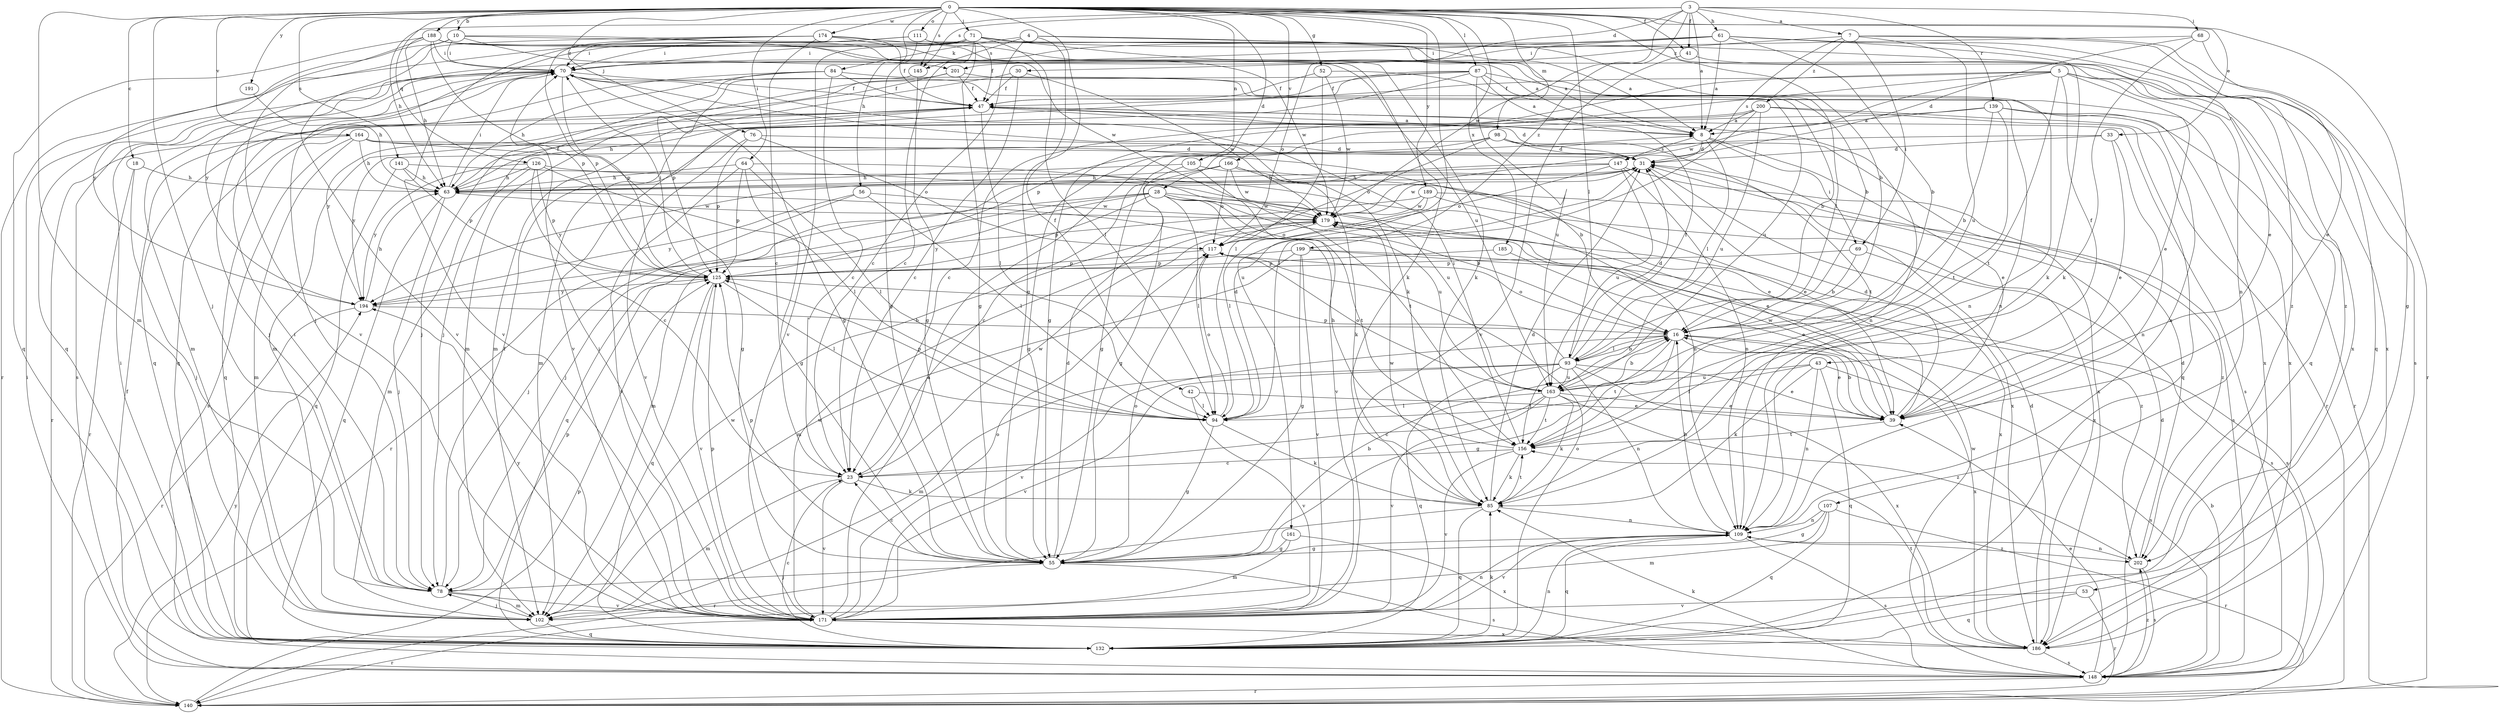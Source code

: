 strict digraph  {
0;
3;
4;
5;
7;
8;
10;
16;
18;
23;
28;
30;
31;
33;
39;
41;
42;
43;
47;
52;
53;
55;
56;
61;
63;
64;
68;
69;
70;
71;
76;
78;
84;
85;
87;
93;
94;
98;
102;
105;
107;
109;
111;
117;
125;
126;
132;
139;
140;
141;
145;
147;
148;
156;
161;
163;
164;
166;
171;
174;
179;
185;
186;
188;
189;
191;
194;
199;
200;
201;
202;
0 -> 10  [label=b];
0 -> 16  [label=b];
0 -> 18  [label=c];
0 -> 28  [label=d];
0 -> 33  [label=e];
0 -> 41  [label=f];
0 -> 52  [label=g];
0 -> 53  [label=g];
0 -> 55  [label=g];
0 -> 56  [label=h];
0 -> 64  [label=i];
0 -> 71  [label=j];
0 -> 76  [label=j];
0 -> 78  [label=j];
0 -> 87  [label=l];
0 -> 93  [label=l];
0 -> 98  [label=m];
0 -> 102  [label=m];
0 -> 105  [label=n];
0 -> 111  [label=o];
0 -> 126  [label=q];
0 -> 141  [label=s];
0 -> 145  [label=s];
0 -> 161  [label=u];
0 -> 164  [label=v];
0 -> 166  [label=v];
0 -> 174  [label=w];
0 -> 185  [label=x];
0 -> 188  [label=y];
0 -> 189  [label=y];
0 -> 191  [label=y];
3 -> 7  [label=a];
3 -> 8  [label=a];
3 -> 30  [label=d];
3 -> 41  [label=f];
3 -> 61  [label=h];
3 -> 63  [label=h];
3 -> 68  [label=i];
3 -> 139  [label=r];
3 -> 145  [label=s];
3 -> 179  [label=w];
3 -> 199  [label=z];
4 -> 8  [label=a];
4 -> 23  [label=c];
4 -> 42  [label=f];
4 -> 84  [label=k];
4 -> 93  [label=l];
4 -> 145  [label=s];
5 -> 23  [label=c];
5 -> 39  [label=e];
5 -> 43  [label=f];
5 -> 47  [label=f];
5 -> 55  [label=g];
5 -> 107  [label=n];
5 -> 132  [label=q];
5 -> 156  [label=t];
5 -> 179  [label=w];
7 -> 69  [label=i];
7 -> 132  [label=q];
7 -> 140  [label=r];
7 -> 147  [label=s];
7 -> 163  [label=u];
7 -> 200  [label=z];
7 -> 201  [label=z];
8 -> 31  [label=d];
8 -> 39  [label=e];
8 -> 69  [label=i];
8 -> 93  [label=l];
8 -> 147  [label=s];
10 -> 70  [label=i];
10 -> 132  [label=q];
10 -> 171  [label=v];
10 -> 179  [label=w];
10 -> 186  [label=x];
10 -> 201  [label=z];
16 -> 39  [label=e];
16 -> 55  [label=g];
16 -> 93  [label=l];
16 -> 117  [label=o];
16 -> 156  [label=t];
16 -> 171  [label=v];
16 -> 186  [label=x];
18 -> 63  [label=h];
18 -> 78  [label=j];
18 -> 140  [label=r];
23 -> 85  [label=k];
23 -> 102  [label=m];
23 -> 171  [label=v];
23 -> 179  [label=w];
28 -> 16  [label=b];
28 -> 39  [label=e];
28 -> 94  [label=l];
28 -> 102  [label=m];
28 -> 125  [label=p];
28 -> 132  [label=q];
28 -> 140  [label=r];
28 -> 156  [label=t];
28 -> 163  [label=u];
28 -> 179  [label=w];
30 -> 23  [label=c];
30 -> 47  [label=f];
30 -> 102  [label=m];
30 -> 179  [label=w];
31 -> 63  [label=h];
31 -> 78  [label=j];
31 -> 179  [label=w];
31 -> 186  [label=x];
33 -> 31  [label=d];
33 -> 39  [label=e];
33 -> 55  [label=g];
33 -> 109  [label=n];
39 -> 16  [label=b];
39 -> 31  [label=d];
39 -> 156  [label=t];
39 -> 179  [label=w];
41 -> 39  [label=e];
41 -> 171  [label=v];
42 -> 39  [label=e];
42 -> 94  [label=l];
42 -> 171  [label=v];
43 -> 85  [label=k];
43 -> 94  [label=l];
43 -> 109  [label=n];
43 -> 132  [label=q];
43 -> 148  [label=s];
43 -> 163  [label=u];
47 -> 8  [label=a];
47 -> 31  [label=d];
47 -> 94  [label=l];
47 -> 109  [label=n];
47 -> 132  [label=q];
47 -> 148  [label=s];
47 -> 194  [label=y];
52 -> 47  [label=f];
52 -> 94  [label=l];
52 -> 163  [label=u];
52 -> 179  [label=w];
53 -> 132  [label=q];
53 -> 140  [label=r];
53 -> 171  [label=v];
55 -> 16  [label=b];
55 -> 23  [label=c];
55 -> 31  [label=d];
55 -> 78  [label=j];
55 -> 117  [label=o];
55 -> 125  [label=p];
55 -> 148  [label=s];
56 -> 78  [label=j];
56 -> 94  [label=l];
56 -> 179  [label=w];
56 -> 194  [label=y];
61 -> 8  [label=a];
61 -> 16  [label=b];
61 -> 70  [label=i];
61 -> 85  [label=k];
61 -> 117  [label=o];
61 -> 148  [label=s];
61 -> 194  [label=y];
61 -> 202  [label=z];
63 -> 47  [label=f];
63 -> 70  [label=i];
63 -> 78  [label=j];
63 -> 132  [label=q];
63 -> 179  [label=w];
64 -> 55  [label=g];
64 -> 63  [label=h];
64 -> 94  [label=l];
64 -> 125  [label=p];
64 -> 156  [label=t];
64 -> 171  [label=v];
68 -> 31  [label=d];
68 -> 39  [label=e];
68 -> 70  [label=i];
68 -> 85  [label=k];
69 -> 16  [label=b];
69 -> 125  [label=p];
69 -> 148  [label=s];
70 -> 47  [label=f];
70 -> 55  [label=g];
70 -> 78  [label=j];
70 -> 85  [label=k];
70 -> 102  [label=m];
70 -> 109  [label=n];
70 -> 125  [label=p];
70 -> 148  [label=s];
71 -> 8  [label=a];
71 -> 16  [label=b];
71 -> 23  [label=c];
71 -> 55  [label=g];
71 -> 70  [label=i];
71 -> 78  [label=j];
71 -> 94  [label=l];
71 -> 140  [label=r];
71 -> 171  [label=v];
71 -> 202  [label=z];
76 -> 31  [label=d];
76 -> 117  [label=o];
76 -> 125  [label=p];
76 -> 171  [label=v];
78 -> 47  [label=f];
78 -> 70  [label=i];
78 -> 102  [label=m];
78 -> 125  [label=p];
78 -> 171  [label=v];
84 -> 23  [label=c];
84 -> 47  [label=f];
84 -> 63  [label=h];
84 -> 78  [label=j];
84 -> 132  [label=q];
84 -> 186  [label=x];
85 -> 31  [label=d];
85 -> 109  [label=n];
85 -> 132  [label=q];
85 -> 140  [label=r];
85 -> 156  [label=t];
85 -> 179  [label=w];
87 -> 8  [label=a];
87 -> 16  [label=b];
87 -> 47  [label=f];
87 -> 102  [label=m];
87 -> 109  [label=n];
87 -> 132  [label=q];
87 -> 163  [label=u];
87 -> 171  [label=v];
93 -> 16  [label=b];
93 -> 31  [label=d];
93 -> 39  [label=e];
93 -> 47  [label=f];
93 -> 102  [label=m];
93 -> 109  [label=n];
93 -> 125  [label=p];
93 -> 132  [label=q];
93 -> 156  [label=t];
93 -> 163  [label=u];
93 -> 171  [label=v];
93 -> 186  [label=x];
94 -> 31  [label=d];
94 -> 55  [label=g];
94 -> 85  [label=k];
94 -> 117  [label=o];
94 -> 125  [label=p];
98 -> 31  [label=d];
98 -> 55  [label=g];
98 -> 117  [label=o];
98 -> 156  [label=t];
98 -> 186  [label=x];
98 -> 194  [label=y];
102 -> 78  [label=j];
102 -> 132  [label=q];
102 -> 179  [label=w];
105 -> 39  [label=e];
105 -> 55  [label=g];
105 -> 63  [label=h];
105 -> 171  [label=v];
107 -> 55  [label=g];
107 -> 102  [label=m];
107 -> 109  [label=n];
107 -> 132  [label=q];
107 -> 140  [label=r];
109 -> 16  [label=b];
109 -> 55  [label=g];
109 -> 132  [label=q];
109 -> 148  [label=s];
109 -> 171  [label=v];
109 -> 202  [label=z];
111 -> 47  [label=f];
111 -> 55  [label=g];
111 -> 70  [label=i];
111 -> 85  [label=k];
111 -> 171  [label=v];
117 -> 125  [label=p];
125 -> 70  [label=i];
125 -> 94  [label=l];
125 -> 132  [label=q];
125 -> 171  [label=v];
125 -> 194  [label=y];
126 -> 23  [label=c];
126 -> 63  [label=h];
126 -> 94  [label=l];
126 -> 102  [label=m];
126 -> 109  [label=n];
126 -> 125  [label=p];
126 -> 194  [label=y];
132 -> 23  [label=c];
132 -> 70  [label=i];
132 -> 85  [label=k];
132 -> 109  [label=n];
132 -> 117  [label=o];
139 -> 8  [label=a];
139 -> 16  [label=b];
139 -> 109  [label=n];
139 -> 125  [label=p];
139 -> 140  [label=r];
139 -> 156  [label=t];
140 -> 125  [label=p];
140 -> 194  [label=y];
141 -> 63  [label=h];
141 -> 125  [label=p];
141 -> 132  [label=q];
141 -> 163  [label=u];
145 -> 55  [label=g];
145 -> 125  [label=p];
147 -> 63  [label=h];
147 -> 109  [label=n];
147 -> 117  [label=o];
147 -> 148  [label=s];
147 -> 163  [label=u];
147 -> 194  [label=y];
148 -> 16  [label=b];
148 -> 31  [label=d];
148 -> 39  [label=e];
148 -> 47  [label=f];
148 -> 70  [label=i];
148 -> 85  [label=k];
148 -> 140  [label=r];
148 -> 179  [label=w];
148 -> 202  [label=z];
156 -> 23  [label=c];
156 -> 63  [label=h];
156 -> 70  [label=i];
156 -> 85  [label=k];
156 -> 171  [label=v];
161 -> 55  [label=g];
161 -> 102  [label=m];
161 -> 186  [label=x];
163 -> 16  [label=b];
163 -> 23  [label=c];
163 -> 39  [label=e];
163 -> 85  [label=k];
163 -> 94  [label=l];
163 -> 117  [label=o];
163 -> 156  [label=t];
163 -> 171  [label=v];
163 -> 202  [label=z];
164 -> 16  [label=b];
164 -> 31  [label=d];
164 -> 55  [label=g];
164 -> 63  [label=h];
164 -> 102  [label=m];
164 -> 140  [label=r];
164 -> 148  [label=s];
166 -> 23  [label=c];
166 -> 39  [label=e];
166 -> 63  [label=h];
166 -> 85  [label=k];
166 -> 117  [label=o];
166 -> 179  [label=w];
171 -> 8  [label=a];
171 -> 70  [label=i];
171 -> 109  [label=n];
171 -> 117  [label=o];
171 -> 125  [label=p];
171 -> 140  [label=r];
171 -> 179  [label=w];
171 -> 186  [label=x];
171 -> 194  [label=y];
174 -> 23  [label=c];
174 -> 47  [label=f];
174 -> 70  [label=i];
174 -> 85  [label=k];
174 -> 125  [label=p];
174 -> 171  [label=v];
174 -> 179  [label=w];
179 -> 117  [label=o];
179 -> 186  [label=x];
185 -> 39  [label=e];
185 -> 125  [label=p];
186 -> 31  [label=d];
186 -> 148  [label=s];
186 -> 156  [label=t];
188 -> 8  [label=a];
188 -> 63  [label=h];
188 -> 70  [label=i];
188 -> 125  [label=p];
188 -> 132  [label=q];
188 -> 163  [label=u];
188 -> 186  [label=x];
188 -> 194  [label=y];
189 -> 94  [label=l];
189 -> 179  [label=w];
189 -> 186  [label=x];
189 -> 194  [label=y];
189 -> 202  [label=z];
191 -> 63  [label=h];
194 -> 16  [label=b];
194 -> 63  [label=h];
194 -> 140  [label=r];
199 -> 55  [label=g];
199 -> 102  [label=m];
199 -> 125  [label=p];
199 -> 148  [label=s];
199 -> 171  [label=v];
199 -> 202  [label=z];
200 -> 8  [label=a];
200 -> 63  [label=h];
200 -> 94  [label=l];
200 -> 102  [label=m];
200 -> 132  [label=q];
200 -> 140  [label=r];
200 -> 163  [label=u];
201 -> 47  [label=f];
201 -> 78  [label=j];
201 -> 102  [label=m];
201 -> 186  [label=x];
202 -> 31  [label=d];
202 -> 109  [label=n];
202 -> 148  [label=s];
}
